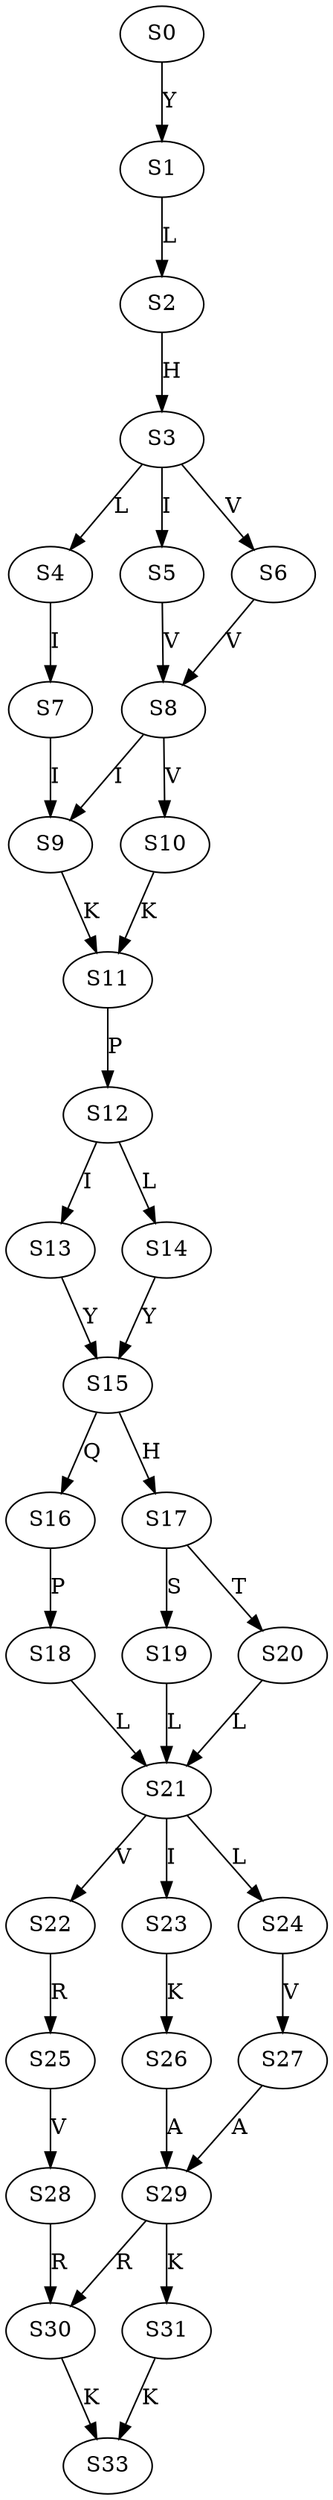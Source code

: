 strict digraph  {
	S0 -> S1 [ label = Y ];
	S1 -> S2 [ label = L ];
	S2 -> S3 [ label = H ];
	S3 -> S4 [ label = L ];
	S3 -> S5 [ label = I ];
	S3 -> S6 [ label = V ];
	S4 -> S7 [ label = I ];
	S5 -> S8 [ label = V ];
	S6 -> S8 [ label = V ];
	S7 -> S9 [ label = I ];
	S8 -> S10 [ label = V ];
	S8 -> S9 [ label = I ];
	S9 -> S11 [ label = K ];
	S10 -> S11 [ label = K ];
	S11 -> S12 [ label = P ];
	S12 -> S13 [ label = I ];
	S12 -> S14 [ label = L ];
	S13 -> S15 [ label = Y ];
	S14 -> S15 [ label = Y ];
	S15 -> S16 [ label = Q ];
	S15 -> S17 [ label = H ];
	S16 -> S18 [ label = P ];
	S17 -> S19 [ label = S ];
	S17 -> S20 [ label = T ];
	S18 -> S21 [ label = L ];
	S19 -> S21 [ label = L ];
	S20 -> S21 [ label = L ];
	S21 -> S22 [ label = V ];
	S21 -> S23 [ label = I ];
	S21 -> S24 [ label = L ];
	S22 -> S25 [ label = R ];
	S23 -> S26 [ label = K ];
	S24 -> S27 [ label = V ];
	S25 -> S28 [ label = V ];
	S26 -> S29 [ label = A ];
	S27 -> S29 [ label = A ];
	S28 -> S30 [ label = R ];
	S29 -> S31 [ label = K ];
	S29 -> S30 [ label = R ];
	S30 -> S33 [ label = K ];
	S31 -> S33 [ label = K ];
}
